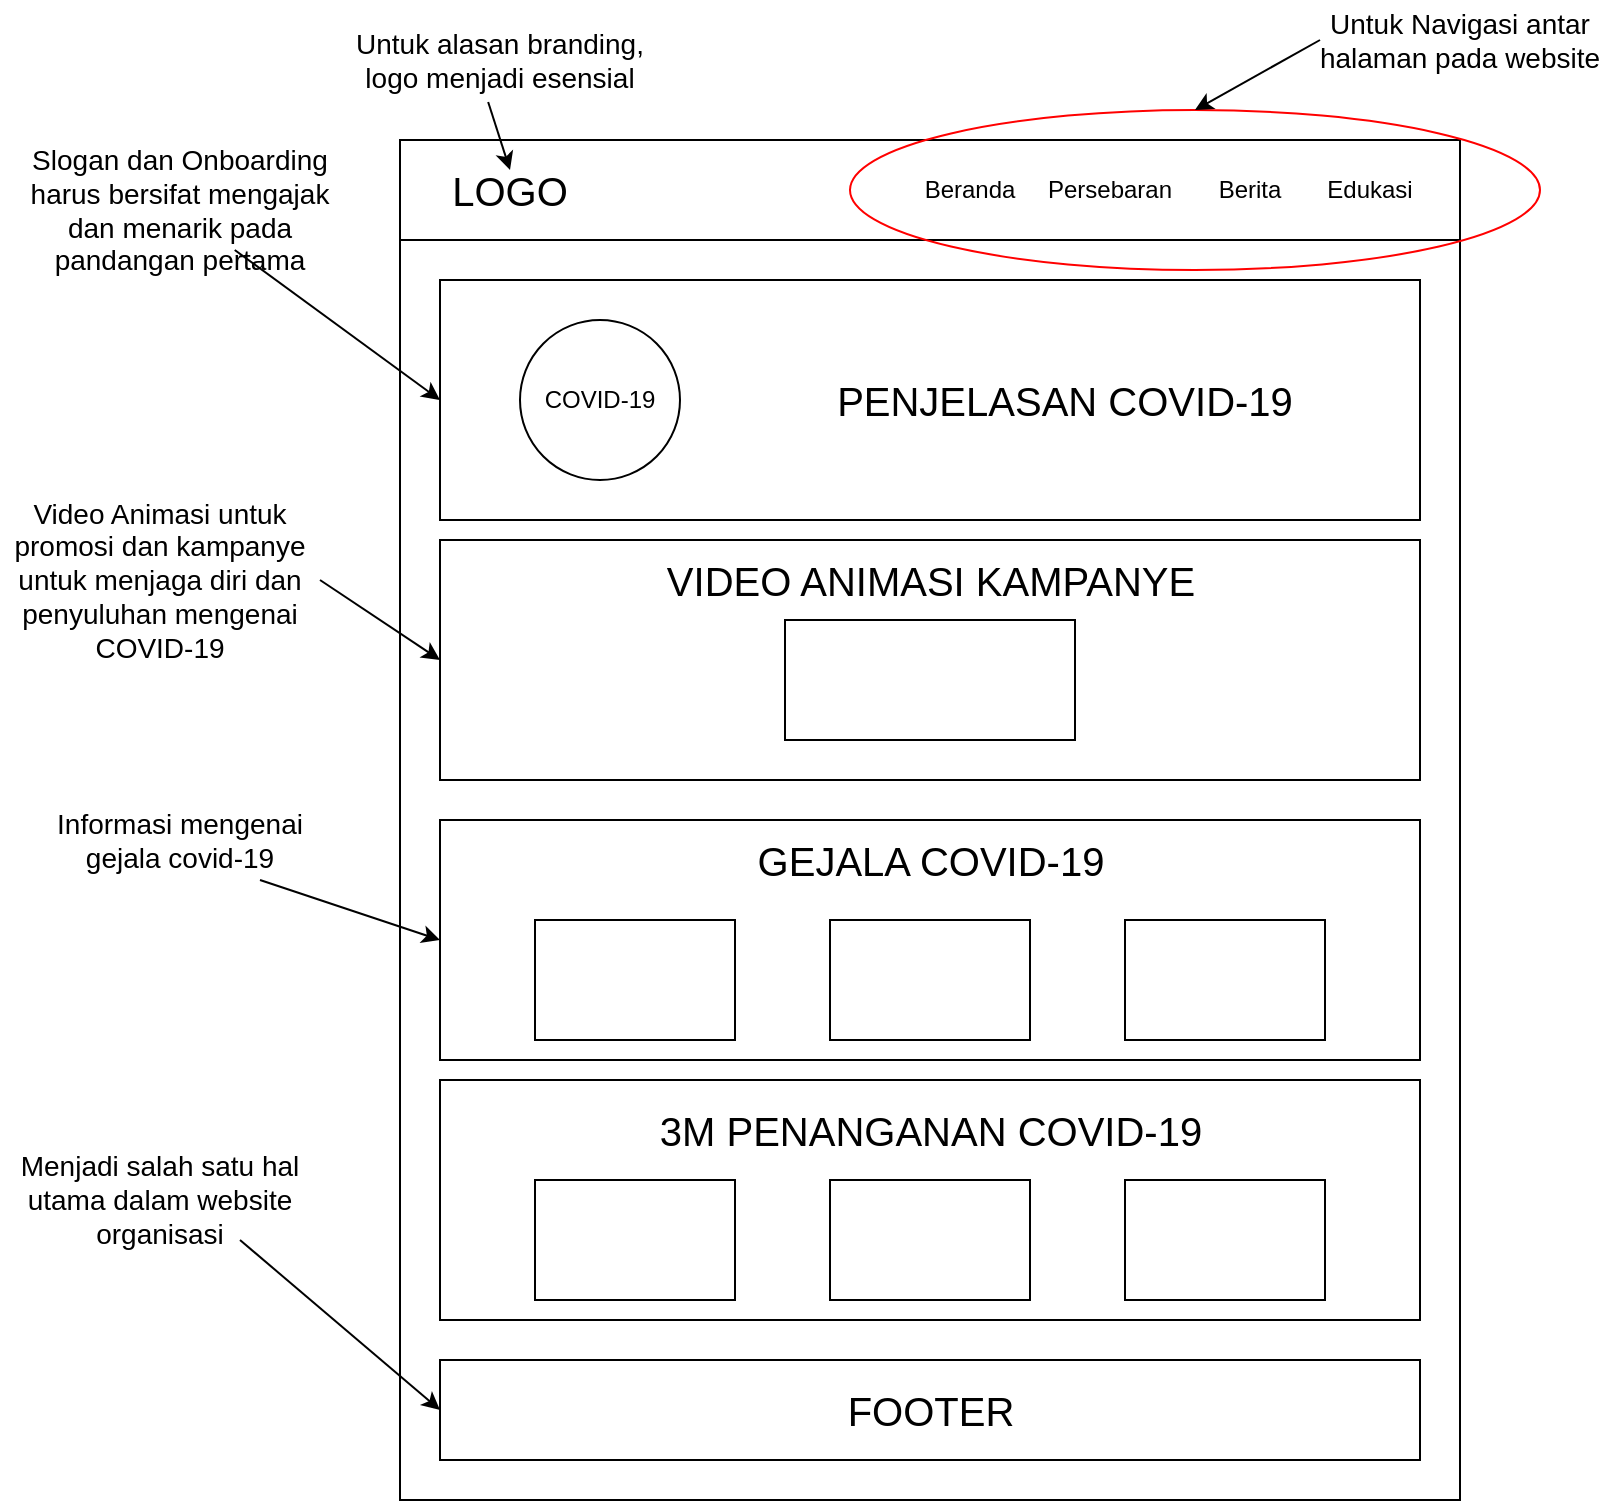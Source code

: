 <mxfile version="13.9.9" type="device"><diagram id="NbGdUmZykOM2ZYZhafjc" name="Page-1"><mxGraphModel dx="1924" dy="689" grid="1" gridSize="10" guides="1" tooltips="1" connect="1" arrows="1" fold="1" page="1" pageScale="1" pageWidth="827" pageHeight="1169" math="0" shadow="0"><root><mxCell id="0"/><mxCell id="1" parent="0"/><mxCell id="Sub2QooIXfqfSczvWvgS-1" value="" style="rounded=0;whiteSpace=wrap;html=1;" vertex="1" parent="1"><mxGeometry x="140" y="90" width="530" height="680" as="geometry"/></mxCell><mxCell id="Sub2QooIXfqfSczvWvgS-2" value="" style="rounded=0;whiteSpace=wrap;html=1;" vertex="1" parent="1"><mxGeometry x="140" y="90" width="530" height="50" as="geometry"/></mxCell><mxCell id="Sub2QooIXfqfSczvWvgS-3" value="&lt;font style=&quot;font-size: 20px&quot;&gt;LOGO&lt;/font&gt;" style="text;html=1;strokeColor=none;fillColor=none;align=center;verticalAlign=middle;whiteSpace=wrap;rounded=0;" vertex="1" parent="1"><mxGeometry x="160" y="105" width="70" height="20" as="geometry"/></mxCell><mxCell id="Sub2QooIXfqfSczvWvgS-4" value="&lt;font style=&quot;font-size: 12px&quot;&gt;Beranda&lt;/font&gt;" style="text;html=1;strokeColor=none;fillColor=none;align=center;verticalAlign=middle;whiteSpace=wrap;rounded=0;" vertex="1" parent="1"><mxGeometry x="390" y="105" width="70" height="20" as="geometry"/></mxCell><mxCell id="Sub2QooIXfqfSczvWvgS-5" value="&lt;font style=&quot;font-size: 12px&quot;&gt;Persebaran&lt;/font&gt;" style="text;html=1;strokeColor=none;fillColor=none;align=center;verticalAlign=middle;whiteSpace=wrap;rounded=0;" vertex="1" parent="1"><mxGeometry x="460" y="105" width="70" height="20" as="geometry"/></mxCell><mxCell id="Sub2QooIXfqfSczvWvgS-6" value="&lt;font style=&quot;font-size: 12px&quot;&gt;Berita&lt;/font&gt;" style="text;html=1;strokeColor=none;fillColor=none;align=center;verticalAlign=middle;whiteSpace=wrap;rounded=0;" vertex="1" parent="1"><mxGeometry x="530" y="105" width="70" height="20" as="geometry"/></mxCell><mxCell id="Sub2QooIXfqfSczvWvgS-7" value="&lt;font style=&quot;font-size: 12px&quot;&gt;Edukasi&lt;/font&gt;" style="text;html=1;strokeColor=none;fillColor=none;align=center;verticalAlign=middle;whiteSpace=wrap;rounded=0;" vertex="1" parent="1"><mxGeometry x="590" y="105" width="70" height="20" as="geometry"/></mxCell><mxCell id="Sub2QooIXfqfSczvWvgS-8" value="" style="rounded=0;whiteSpace=wrap;html=1;" vertex="1" parent="1"><mxGeometry x="160" y="160" width="490" height="120" as="geometry"/></mxCell><mxCell id="Sub2QooIXfqfSczvWvgS-9" value="&lt;font style=&quot;font-size: 20px&quot;&gt;PENJELASAN COVID-19&lt;/font&gt;" style="text;html=1;strokeColor=none;fillColor=none;align=center;verticalAlign=middle;whiteSpace=wrap;rounded=0;" vertex="1" parent="1"><mxGeometry x="355" y="210" width="235" height="20" as="geometry"/></mxCell><mxCell id="Sub2QooIXfqfSczvWvgS-10" value="" style="rounded=0;whiteSpace=wrap;html=1;" vertex="1" parent="1"><mxGeometry x="160" y="290" width="490" height="120" as="geometry"/></mxCell><mxCell id="Sub2QooIXfqfSczvWvgS-13" value="" style="rounded=0;whiteSpace=wrap;html=1;" vertex="1" parent="1"><mxGeometry x="332.5" y="330" width="145" height="60" as="geometry"/></mxCell><mxCell id="Sub2QooIXfqfSczvWvgS-15" value="&lt;font style=&quot;font-size: 20px&quot;&gt;VIDEO ANIMASI KAMPANYE&lt;/font&gt;" style="text;html=1;strokeColor=none;fillColor=none;align=center;verticalAlign=middle;whiteSpace=wrap;rounded=0;" vertex="1" parent="1"><mxGeometry x="263.75" y="300" width="282.5" height="20" as="geometry"/></mxCell><mxCell id="Sub2QooIXfqfSczvWvgS-17" value="" style="rounded=0;whiteSpace=wrap;html=1;" vertex="1" parent="1"><mxGeometry x="160" y="430" width="490" height="120" as="geometry"/></mxCell><mxCell id="Sub2QooIXfqfSczvWvgS-18" value="&lt;span style=&quot;font-size: 20px&quot;&gt;GEJALA COVID-19&lt;/span&gt;" style="text;html=1;strokeColor=none;fillColor=none;align=center;verticalAlign=middle;whiteSpace=wrap;rounded=0;" vertex="1" parent="1"><mxGeometry x="307.5" y="440" width="195" height="20" as="geometry"/></mxCell><mxCell id="Sub2QooIXfqfSczvWvgS-19" value="" style="rounded=0;whiteSpace=wrap;html=1;" vertex="1" parent="1"><mxGeometry x="207.5" y="480" width="100" height="60" as="geometry"/></mxCell><mxCell id="Sub2QooIXfqfSczvWvgS-21" value="" style="rounded=0;whiteSpace=wrap;html=1;" vertex="1" parent="1"><mxGeometry x="355" y="480" width="100" height="60" as="geometry"/></mxCell><mxCell id="Sub2QooIXfqfSczvWvgS-22" value="" style="rounded=0;whiteSpace=wrap;html=1;" vertex="1" parent="1"><mxGeometry x="502.5" y="480" width="100" height="60" as="geometry"/></mxCell><mxCell id="Sub2QooIXfqfSczvWvgS-23" value="" style="ellipse;whiteSpace=wrap;html=1;gradientColor=#ffffff;fillColor=none;strokeColor=#FF0000;" vertex="1" parent="1"><mxGeometry x="365" y="75" width="345" height="80" as="geometry"/></mxCell><mxCell id="Sub2QooIXfqfSczvWvgS-24" value="" style="endArrow=classic;html=1;entryX=0.5;entryY=0;entryDx=0;entryDy=0;" edge="1" parent="1" target="Sub2QooIXfqfSczvWvgS-23"><mxGeometry width="50" height="50" relative="1" as="geometry"><mxPoint x="600" y="40" as="sourcePoint"/><mxPoint x="490" y="170" as="targetPoint"/></mxGeometry></mxCell><mxCell id="Sub2QooIXfqfSczvWvgS-25" value="&lt;font style=&quot;font-size: 14px&quot;&gt;Untuk Navigasi antar halaman pada website&lt;/font&gt;" style="text;html=1;strokeColor=none;fillColor=none;align=center;verticalAlign=middle;whiteSpace=wrap;rounded=0;" vertex="1" parent="1"><mxGeometry x="590" y="20" width="160" height="40" as="geometry"/></mxCell><mxCell id="Sub2QooIXfqfSczvWvgS-26" value="&lt;font style=&quot;font-size: 14px&quot;&gt;Untuk alasan branding, logo menjadi esensial&lt;/font&gt;" style="text;html=1;strokeColor=none;fillColor=none;align=center;verticalAlign=middle;whiteSpace=wrap;rounded=0;" vertex="1" parent="1"><mxGeometry x="110" y="30" width="160" height="40" as="geometry"/></mxCell><mxCell id="Sub2QooIXfqfSczvWvgS-27" value="" style="endArrow=classic;html=1;entryX=0.5;entryY=0;entryDx=0;entryDy=0;exitX=0.463;exitY=1.025;exitDx=0;exitDy=0;exitPerimeter=0;" edge="1" parent="1" source="Sub2QooIXfqfSczvWvgS-26" target="Sub2QooIXfqfSczvWvgS-3"><mxGeometry width="50" height="50" relative="1" as="geometry"><mxPoint x="610" y="50" as="sourcePoint"/><mxPoint x="547.5" y="85" as="targetPoint"/></mxGeometry></mxCell><mxCell id="Sub2QooIXfqfSczvWvgS-28" value="&lt;font style=&quot;font-size: 14px&quot;&gt;Video Animasi untuk promosi dan kampanye untuk menjaga diri dan penyuluhan mengenai COVID-19&lt;/font&gt;" style="text;html=1;strokeColor=none;fillColor=none;align=center;verticalAlign=middle;whiteSpace=wrap;rounded=0;" vertex="1" parent="1"><mxGeometry x="-60" y="290" width="160" height="40" as="geometry"/></mxCell><mxCell id="Sub2QooIXfqfSczvWvgS-29" value="" style="endArrow=classic;html=1;entryX=0;entryY=0.5;entryDx=0;entryDy=0;exitX=1;exitY=0.5;exitDx=0;exitDy=0;" edge="1" parent="1" source="Sub2QooIXfqfSczvWvgS-28" target="Sub2QooIXfqfSczvWvgS-10"><mxGeometry width="50" height="50" relative="1" as="geometry"><mxPoint x="194.08" y="81" as="sourcePoint"/><mxPoint x="205" y="115" as="targetPoint"/></mxGeometry></mxCell><mxCell id="Sub2QooIXfqfSczvWvgS-30" value="" style="endArrow=classic;html=1;entryX=0;entryY=0.5;entryDx=0;entryDy=0;" edge="1" parent="1" target="Sub2QooIXfqfSczvWvgS-17"><mxGeometry width="50" height="50" relative="1" as="geometry"><mxPoint x="70" y="460" as="sourcePoint"/><mxPoint x="170" y="360" as="targetPoint"/></mxGeometry></mxCell><mxCell id="Sub2QooIXfqfSczvWvgS-31" value="&lt;span style=&quot;font-size: 14px&quot;&gt;Informasi mengenai gejala covid-19&lt;/span&gt;" style="text;html=1;strokeColor=none;fillColor=none;align=center;verticalAlign=middle;whiteSpace=wrap;rounded=0;" vertex="1" parent="1"><mxGeometry x="-50" y="420" width="160" height="40" as="geometry"/></mxCell><mxCell id="Sub2QooIXfqfSczvWvgS-32" value="" style="rounded=0;whiteSpace=wrap;html=1;" vertex="1" parent="1"><mxGeometry x="160" y="700" width="490" height="50" as="geometry"/></mxCell><mxCell id="Sub2QooIXfqfSczvWvgS-33" value="&lt;span style=&quot;font-size: 20px&quot;&gt;FOOTER&lt;/span&gt;" style="text;html=1;strokeColor=none;fillColor=none;align=center;verticalAlign=middle;whiteSpace=wrap;rounded=0;" vertex="1" parent="1"><mxGeometry x="307.5" y="715" width="195" height="20" as="geometry"/></mxCell><mxCell id="Sub2QooIXfqfSczvWvgS-34" value="" style="endArrow=classic;html=1;entryX=0;entryY=0.5;entryDx=0;entryDy=0;exitX=0.75;exitY=1;exitDx=0;exitDy=0;" edge="1" parent="1" target="Sub2QooIXfqfSczvWvgS-32" source="Sub2QooIXfqfSczvWvgS-35"><mxGeometry width="50" height="50" relative="1" as="geometry"><mxPoint x="80" y="550" as="sourcePoint"/><mxPoint x="170" y="500" as="targetPoint"/></mxGeometry></mxCell><mxCell id="Sub2QooIXfqfSczvWvgS-35" value="&lt;font style=&quot;font-size: 14px&quot;&gt;Menjadi salah satu hal utama dalam website organisasi&lt;/font&gt;" style="text;html=1;strokeColor=none;fillColor=none;align=center;verticalAlign=middle;whiteSpace=wrap;rounded=0;" vertex="1" parent="1"><mxGeometry x="-60" y="600" width="160" height="40" as="geometry"/></mxCell><mxCell id="Sub2QooIXfqfSczvWvgS-36" value="&lt;font style=&quot;font-size: 14px&quot;&gt;Slogan dan Onboarding harus bersifat mengajak dan menarik pada pandangan pertama&lt;/font&gt;" style="text;html=1;strokeColor=none;fillColor=none;align=center;verticalAlign=middle;whiteSpace=wrap;rounded=0;" vertex="1" parent="1"><mxGeometry x="-50" y="105" width="160" height="40" as="geometry"/></mxCell><mxCell id="Sub2QooIXfqfSczvWvgS-37" value="" style="endArrow=classic;html=1;entryX=0;entryY=0.5;entryDx=0;entryDy=0;" edge="1" parent="1" source="Sub2QooIXfqfSczvWvgS-36" target="Sub2QooIXfqfSczvWvgS-8"><mxGeometry width="50" height="50" relative="1" as="geometry"><mxPoint x="110" y="320" as="sourcePoint"/><mxPoint x="170" y="360" as="targetPoint"/></mxGeometry></mxCell><mxCell id="Sub2QooIXfqfSczvWvgS-39" value="COVID-19" style="ellipse;whiteSpace=wrap;html=1;aspect=fixed;" vertex="1" parent="1"><mxGeometry x="200" y="180" width="80" height="80" as="geometry"/></mxCell><mxCell id="Sub2QooIXfqfSczvWvgS-40" value="" style="rounded=0;whiteSpace=wrap;html=1;" vertex="1" parent="1"><mxGeometry x="160" y="560" width="490" height="120" as="geometry"/></mxCell><mxCell id="Sub2QooIXfqfSczvWvgS-42" value="&lt;span style=&quot;font-size: 20px&quot;&gt;3M PENANGANAN COVID-19&lt;/span&gt;" style="text;html=1;strokeColor=none;fillColor=none;align=center;verticalAlign=middle;whiteSpace=wrap;rounded=0;" vertex="1" parent="1"><mxGeometry x="263.75" y="575" width="282.5" height="20" as="geometry"/></mxCell><mxCell id="Sub2QooIXfqfSczvWvgS-43" value="" style="rounded=0;whiteSpace=wrap;html=1;" vertex="1" parent="1"><mxGeometry x="207.5" y="610" width="100" height="60" as="geometry"/></mxCell><mxCell id="Sub2QooIXfqfSczvWvgS-44" value="" style="rounded=0;whiteSpace=wrap;html=1;" vertex="1" parent="1"><mxGeometry x="355" y="610" width="100" height="60" as="geometry"/></mxCell><mxCell id="Sub2QooIXfqfSczvWvgS-45" value="" style="rounded=0;whiteSpace=wrap;html=1;" vertex="1" parent="1"><mxGeometry x="502.5" y="610" width="100" height="60" as="geometry"/></mxCell></root></mxGraphModel></diagram></mxfile>
